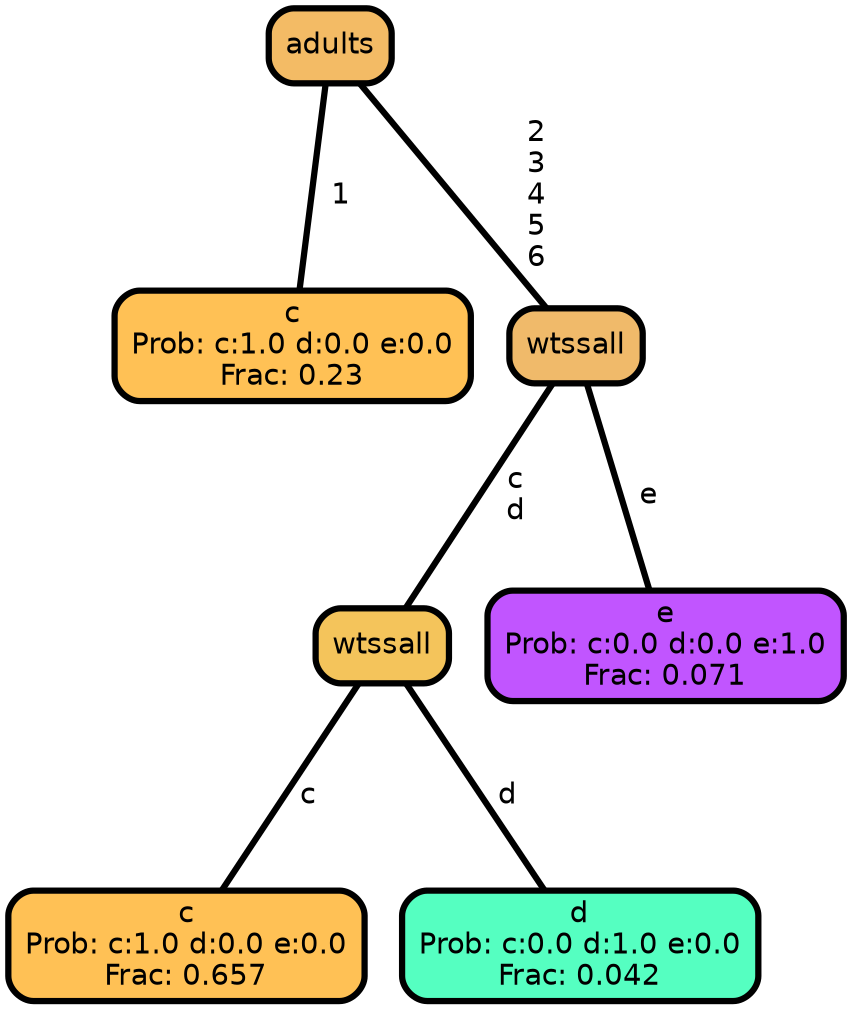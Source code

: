 graph Tree {
node [shape=box, style="filled, rounded",color="black",penwidth="3",fontcolor="black",                 fontname=helvetica] ;
graph [ranksep="0 equally", splines=straight,                 bgcolor=transparent, dpi=200] ;
edge [fontname=helvetica, color=black] ;
0 [label="c
Prob: c:1.0 d:0.0 e:0.0
Frac: 0.23", fillcolor="#ffc155"] ;
1 [label="adults", fillcolor="#f3bb65"] ;
2 [label="c
Prob: c:1.0 d:0.0 e:0.0
Frac: 0.657", fillcolor="#ffc155"] ;
3 [label="wtssall", fillcolor="#f4c45b"] ;
4 [label="d
Prob: c:0.0 d:1.0 e:0.0
Frac: 0.042", fillcolor="#55ffc1"] ;
5 [label="wtssall", fillcolor="#f0ba6a"] ;
6 [label="e
Prob: c:0.0 d:0.0 e:1.0
Frac: 0.071", fillcolor="#c155ff"] ;
1 -- 0 [label=" 1",penwidth=3] ;
1 -- 5 [label=" 2\n 3\n 4\n 5\n 6",penwidth=3] ;
3 -- 2 [label=" c",penwidth=3] ;
3 -- 4 [label=" d",penwidth=3] ;
5 -- 3 [label=" c\n d",penwidth=3] ;
5 -- 6 [label=" e",penwidth=3] ;
{rank = same;}}